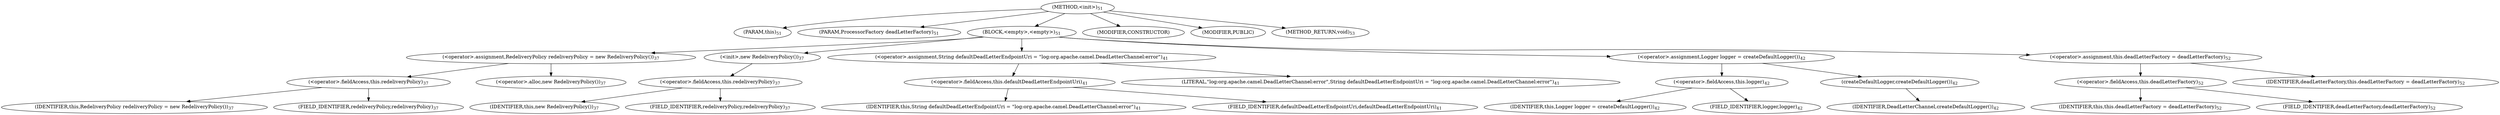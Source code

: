 digraph "&lt;init&gt;" {  
"154" [label = <(METHOD,&lt;init&gt;)<SUB>51</SUB>> ]
"6" [label = <(PARAM,this)<SUB>51</SUB>> ]
"155" [label = <(PARAM,ProcessorFactory deadLetterFactory)<SUB>51</SUB>> ]
"156" [label = <(BLOCK,&lt;empty&gt;,&lt;empty&gt;)<SUB>51</SUB>> ]
"157" [label = <(&lt;operator&gt;.assignment,RedeliveryPolicy redeliveryPolicy = new RedeliveryPolicy())<SUB>37</SUB>> ]
"158" [label = <(&lt;operator&gt;.fieldAccess,this.redeliveryPolicy)<SUB>37</SUB>> ]
"159" [label = <(IDENTIFIER,this,RedeliveryPolicy redeliveryPolicy = new RedeliveryPolicy())<SUB>37</SUB>> ]
"160" [label = <(FIELD_IDENTIFIER,redeliveryPolicy,redeliveryPolicy)<SUB>37</SUB>> ]
"161" [label = <(&lt;operator&gt;.alloc,new RedeliveryPolicy())<SUB>37</SUB>> ]
"162" [label = <(&lt;init&gt;,new RedeliveryPolicy())<SUB>37</SUB>> ]
"163" [label = <(&lt;operator&gt;.fieldAccess,this.redeliveryPolicy)<SUB>37</SUB>> ]
"164" [label = <(IDENTIFIER,this,new RedeliveryPolicy())<SUB>37</SUB>> ]
"165" [label = <(FIELD_IDENTIFIER,redeliveryPolicy,redeliveryPolicy)<SUB>37</SUB>> ]
"166" [label = <(&lt;operator&gt;.assignment,String defaultDeadLetterEndpointUri = &quot;log:org.apache.camel.DeadLetterChannel:error&quot;)<SUB>41</SUB>> ]
"167" [label = <(&lt;operator&gt;.fieldAccess,this.defaultDeadLetterEndpointUri)<SUB>41</SUB>> ]
"168" [label = <(IDENTIFIER,this,String defaultDeadLetterEndpointUri = &quot;log:org.apache.camel.DeadLetterChannel:error&quot;)<SUB>41</SUB>> ]
"169" [label = <(FIELD_IDENTIFIER,defaultDeadLetterEndpointUri,defaultDeadLetterEndpointUri)<SUB>41</SUB>> ]
"170" [label = <(LITERAL,&quot;log:org.apache.camel.DeadLetterChannel:error&quot;,String defaultDeadLetterEndpointUri = &quot;log:org.apache.camel.DeadLetterChannel:error&quot;)<SUB>41</SUB>> ]
"171" [label = <(&lt;operator&gt;.assignment,Logger logger = createDefaultLogger())<SUB>42</SUB>> ]
"172" [label = <(&lt;operator&gt;.fieldAccess,this.logger)<SUB>42</SUB>> ]
"173" [label = <(IDENTIFIER,this,Logger logger = createDefaultLogger())<SUB>42</SUB>> ]
"174" [label = <(FIELD_IDENTIFIER,logger,logger)<SUB>42</SUB>> ]
"175" [label = <(createDefaultLogger,createDefaultLogger())<SUB>42</SUB>> ]
"176" [label = <(IDENTIFIER,DeadLetterChannel,createDefaultLogger())<SUB>42</SUB>> ]
"177" [label = <(&lt;operator&gt;.assignment,this.deadLetterFactory = deadLetterFactory)<SUB>52</SUB>> ]
"178" [label = <(&lt;operator&gt;.fieldAccess,this.deadLetterFactory)<SUB>52</SUB>> ]
"5" [label = <(IDENTIFIER,this,this.deadLetterFactory = deadLetterFactory)<SUB>52</SUB>> ]
"179" [label = <(FIELD_IDENTIFIER,deadLetterFactory,deadLetterFactory)<SUB>52</SUB>> ]
"180" [label = <(IDENTIFIER,deadLetterFactory,this.deadLetterFactory = deadLetterFactory)<SUB>52</SUB>> ]
"181" [label = <(MODIFIER,CONSTRUCTOR)> ]
"182" [label = <(MODIFIER,PUBLIC)> ]
"183" [label = <(METHOD_RETURN,void)<SUB>53</SUB>> ]
  "154" -> "6" 
  "154" -> "155" 
  "154" -> "156" 
  "154" -> "181" 
  "154" -> "182" 
  "154" -> "183" 
  "156" -> "157" 
  "156" -> "162" 
  "156" -> "166" 
  "156" -> "171" 
  "156" -> "177" 
  "157" -> "158" 
  "157" -> "161" 
  "158" -> "159" 
  "158" -> "160" 
  "162" -> "163" 
  "163" -> "164" 
  "163" -> "165" 
  "166" -> "167" 
  "166" -> "170" 
  "167" -> "168" 
  "167" -> "169" 
  "171" -> "172" 
  "171" -> "175" 
  "172" -> "173" 
  "172" -> "174" 
  "175" -> "176" 
  "177" -> "178" 
  "177" -> "180" 
  "178" -> "5" 
  "178" -> "179" 
}
